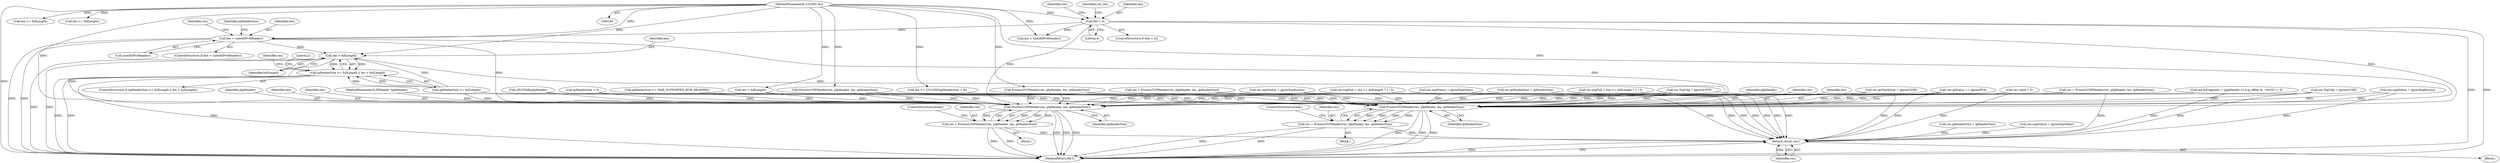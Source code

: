 digraph "1_kvm-guest-drivers-windows_723416fa4210b7464b28eab89cc76252e6193ac1_5@API" {
"1000157" [label="(Call,len < sizeof(IPv4Header))"];
"1000111" [label="(Call,len < 4)"];
"1000102" [label="(MethodParameterIn,ULONG len)"];
"1000226" [label="(Call,len < fullLength)"];
"1000222" [label="(Call,ipHeaderSize >= fullLength || len < fullLength)"];
"1000543" [label="(Call,ProcessTCPHeader(res, pIpHeader, len, ipHeaderSize))"];
"1000541" [label="(Call,res = ProcessTCPHeader(res, pIpHeader, len, ipHeaderSize))"];
"1000566" [label="(Return,return res;)"];
"1000553" [label="(Call,ProcessUDPHeader(res, pIpHeader, len, ipHeaderSize))"];
"1000551" [label="(Call,res = ProcessUDPHeader(res, pIpHeader, len, ipHeaderSize))"];
"1000344" [label="(Call,res.TcpUdp = ppresIsTCP)"];
"1000551" [label="(Call,res = ProcessUDPHeader(res, pIpHeader, len, ipHeaderSize))"];
"1000157" [label="(Call,len < sizeof(IPv4Header))"];
"1000540" [label="(Block,)"];
"1000542" [label="(Identifier,res)"];
"1000103" [label="(Block,)"];
"1000298" [label="(Call,res.ipCheckSum = ppresCSOK)"];
"1000554" [label="(Identifier,res)"];
"1000508" [label="(Call,res.ipStatus == ppresIPV4)"];
"1000543" [label="(Call,ProcessTCPHeader(res, pIpHeader, len, ipHeaderSize))"];
"1000263" [label="(Call,len < sizeof(IPv6Header))"];
"1000221" [label="(ControlStructure,if (ipHeaderSize >= fullLength || len < fullLength))"];
"1000146" [label="(Call,res.value = 0)"];
"1000227" [label="(Identifier,len)"];
"1000228" [label="(Identifier,fullLength)"];
"1000226" [label="(Call,len < fullLength)"];
"1000113" [label="(Literal,4)"];
"1000548" [label="(ControlStructure,break;)"];
"1000315" [label="(Call,len < fullLength)"];
"1000117" [label="(Identifier,res)"];
"1000393" [label="(Call,ProcessUDPHeader(res, pIpHeader, len, ipHeaderSize))"];
"1000545" [label="(Identifier,pIpHeader)"];
"1000488" [label="(Call,res.ipHeaderSize = ipHeaderSize)"];
"1000553" [label="(Call,ProcessUDPHeader(res, pIpHeader, len, ipHeaderSize))"];
"1000420" [label="(Call,(PUCHAR)pIpHeader)"];
"1000555" [label="(Identifier,pIpHeader)"];
"1000552" [label="(Identifier,res)"];
"1000391" [label="(Call,res = ProcessUDPHeader(res, pIpHeader, len, ipHeaderSize))"];
"1000510" [label="(Identifier,res)"];
"1000101" [label="(MethodParameterIn,IPHeader *pIpHeader)"];
"1000111" [label="(Call,len < 4)"];
"1000568" [label="(MethodReturn,RET)"];
"1000519" [label="(Call,res.IsFragment = (pIpHeader->v4.ip_offset & ~0xC0) != 0)"];
"1000566" [label="(Return,return res;)"];
"1000567" [label="(Identifier,res)"];
"1000376" [label="(Call,res.TcpUdp = ppresIsUDP)"];
"1000124" [label="(Identifier,ver_len)"];
"1000547" [label="(Identifier,ipHeaderSize)"];
"1000164" [label="(Identifier,res)"];
"1000361" [label="(Call,ProcessTCPHeader(res, pIpHeader, len, ipHeaderSize))"];
"1000231" [label="(Literal,2)"];
"1000112" [label="(Identifier,len)"];
"1000159" [label="(Call,sizeof(IPv4Header))"];
"1000339" [label="(Call,res.xxpStatus = ppresXxpKnown)"];
"1000541" [label="(Call,res = ProcessTCPHeader(res, pIpHeader, len, ipHeaderSize))"];
"1000544" [label="(Identifier,res)"];
"1000110" [label="(ControlStructure,if (len < 4))"];
"1000156" [label="(ControlStructure,if (len < sizeof(IPv4Header)))"];
"1000354" [label="(Call,len >= fullLength)"];
"1000546" [label="(Identifier,len)"];
"1000359" [label="(Call,res = ProcessTCPHeader(res, pIpHeader, len, ipHeaderSize))"];
"1000371" [label="(Call,res.xxpStatus = ppresXxpKnown)"];
"1000473" [label="(Call,ipHeaderSize <= MAX_SUPPORTED_IPV6_HEADERS)"];
"1000550" [label="(Block,)"];
"1000170" [label="(Identifier,ipHeaderSize)"];
"1000381" [label="(Call,res.xxpFull = len >= fullLength ? 1 : 0)"];
"1000560" [label="(Call,res.xxpStatus = ppresXxpOther)"];
"1000158" [label="(Identifier,len)"];
"1000460" [label="(Call,res.xxpStatus = ppresXxpOther)"];
"1000556" [label="(Identifier,len)"];
"1000222" [label="(Call,ipHeaderSize >= fullLength || len < fullLength)"];
"1000514" [label="(Call,res.ipHeaderSize = ipHeaderSize)"];
"1000349" [label="(Call,res.xxpFull = len >= fullLength ? 1 : 0)"];
"1000139" [label="(Call,ipHeaderSize = 0)"];
"1000557" [label="(Identifier,ipHeaderSize)"];
"1000223" [label="(Call,ipHeaderSize >= fullLength)"];
"1000386" [label="(Call,len >= fullLength)"];
"1000558" [label="(ControlStructure,break;)"];
"1000407" [label="(Call,len >= ((ULONG)ipHeaderSize + 8))"];
"1000102" [label="(MethodParameterIn,ULONG len)"];
"1000157" -> "1000156"  [label="AST: "];
"1000157" -> "1000159"  [label="CFG: "];
"1000158" -> "1000157"  [label="AST: "];
"1000159" -> "1000157"  [label="AST: "];
"1000164" -> "1000157"  [label="CFG: "];
"1000170" -> "1000157"  [label="CFG: "];
"1000157" -> "1000568"  [label="DDG: "];
"1000157" -> "1000568"  [label="DDG: "];
"1000111" -> "1000157"  [label="DDG: "];
"1000102" -> "1000157"  [label="DDG: "];
"1000157" -> "1000226"  [label="DDG: "];
"1000157" -> "1000543"  [label="DDG: "];
"1000157" -> "1000553"  [label="DDG: "];
"1000111" -> "1000110"  [label="AST: "];
"1000111" -> "1000113"  [label="CFG: "];
"1000112" -> "1000111"  [label="AST: "];
"1000113" -> "1000111"  [label="AST: "];
"1000117" -> "1000111"  [label="CFG: "];
"1000124" -> "1000111"  [label="CFG: "];
"1000111" -> "1000568"  [label="DDG: "];
"1000111" -> "1000568"  [label="DDG: "];
"1000102" -> "1000111"  [label="DDG: "];
"1000111" -> "1000263"  [label="DDG: "];
"1000111" -> "1000543"  [label="DDG: "];
"1000111" -> "1000553"  [label="DDG: "];
"1000102" -> "1000100"  [label="AST: "];
"1000102" -> "1000568"  [label="DDG: "];
"1000102" -> "1000226"  [label="DDG: "];
"1000102" -> "1000263"  [label="DDG: "];
"1000102" -> "1000315"  [label="DDG: "];
"1000102" -> "1000354"  [label="DDG: "];
"1000102" -> "1000361"  [label="DDG: "];
"1000102" -> "1000386"  [label="DDG: "];
"1000102" -> "1000393"  [label="DDG: "];
"1000102" -> "1000407"  [label="DDG: "];
"1000102" -> "1000543"  [label="DDG: "];
"1000102" -> "1000553"  [label="DDG: "];
"1000226" -> "1000222"  [label="AST: "];
"1000226" -> "1000228"  [label="CFG: "];
"1000227" -> "1000226"  [label="AST: "];
"1000228" -> "1000226"  [label="AST: "];
"1000222" -> "1000226"  [label="CFG: "];
"1000226" -> "1000568"  [label="DDG: "];
"1000226" -> "1000568"  [label="DDG: "];
"1000226" -> "1000222"  [label="DDG: "];
"1000226" -> "1000222"  [label="DDG: "];
"1000223" -> "1000226"  [label="DDG: "];
"1000226" -> "1000543"  [label="DDG: "];
"1000226" -> "1000553"  [label="DDG: "];
"1000222" -> "1000221"  [label="AST: "];
"1000222" -> "1000223"  [label="CFG: "];
"1000223" -> "1000222"  [label="AST: "];
"1000231" -> "1000222"  [label="CFG: "];
"1000510" -> "1000222"  [label="CFG: "];
"1000222" -> "1000568"  [label="DDG: "];
"1000222" -> "1000568"  [label="DDG: "];
"1000222" -> "1000568"  [label="DDG: "];
"1000223" -> "1000222"  [label="DDG: "];
"1000223" -> "1000222"  [label="DDG: "];
"1000543" -> "1000541"  [label="AST: "];
"1000543" -> "1000547"  [label="CFG: "];
"1000544" -> "1000543"  [label="AST: "];
"1000545" -> "1000543"  [label="AST: "];
"1000546" -> "1000543"  [label="AST: "];
"1000547" -> "1000543"  [label="AST: "];
"1000541" -> "1000543"  [label="CFG: "];
"1000543" -> "1000568"  [label="DDG: "];
"1000543" -> "1000568"  [label="DDG: "];
"1000543" -> "1000568"  [label="DDG: "];
"1000543" -> "1000541"  [label="DDG: "];
"1000543" -> "1000541"  [label="DDG: "];
"1000543" -> "1000541"  [label="DDG: "];
"1000543" -> "1000541"  [label="DDG: "];
"1000460" -> "1000543"  [label="DDG: "];
"1000376" -> "1000543"  [label="DDG: "];
"1000391" -> "1000543"  [label="DDG: "];
"1000298" -> "1000543"  [label="DDG: "];
"1000514" -> "1000543"  [label="DDG: "];
"1000349" -> "1000543"  [label="DDG: "];
"1000359" -> "1000543"  [label="DDG: "];
"1000371" -> "1000543"  [label="DDG: "];
"1000344" -> "1000543"  [label="DDG: "];
"1000146" -> "1000543"  [label="DDG: "];
"1000519" -> "1000543"  [label="DDG: "];
"1000508" -> "1000543"  [label="DDG: "];
"1000339" -> "1000543"  [label="DDG: "];
"1000381" -> "1000543"  [label="DDG: "];
"1000420" -> "1000543"  [label="DDG: "];
"1000361" -> "1000543"  [label="DDG: "];
"1000361" -> "1000543"  [label="DDG: "];
"1000393" -> "1000543"  [label="DDG: "];
"1000393" -> "1000543"  [label="DDG: "];
"1000101" -> "1000543"  [label="DDG: "];
"1000315" -> "1000543"  [label="DDG: "];
"1000407" -> "1000543"  [label="DDG: "];
"1000139" -> "1000543"  [label="DDG: "];
"1000473" -> "1000543"  [label="DDG: "];
"1000223" -> "1000543"  [label="DDG: "];
"1000541" -> "1000540"  [label="AST: "];
"1000542" -> "1000541"  [label="AST: "];
"1000548" -> "1000541"  [label="CFG: "];
"1000541" -> "1000568"  [label="DDG: "];
"1000541" -> "1000568"  [label="DDG: "];
"1000541" -> "1000566"  [label="DDG: "];
"1000566" -> "1000103"  [label="AST: "];
"1000566" -> "1000567"  [label="CFG: "];
"1000567" -> "1000566"  [label="AST: "];
"1000568" -> "1000566"  [label="CFG: "];
"1000566" -> "1000568"  [label="DDG: "];
"1000567" -> "1000566"  [label="DDG: "];
"1000460" -> "1000566"  [label="DDG: "];
"1000376" -> "1000566"  [label="DDG: "];
"1000488" -> "1000566"  [label="DDG: "];
"1000391" -> "1000566"  [label="DDG: "];
"1000298" -> "1000566"  [label="DDG: "];
"1000514" -> "1000566"  [label="DDG: "];
"1000349" -> "1000566"  [label="DDG: "];
"1000359" -> "1000566"  [label="DDG: "];
"1000371" -> "1000566"  [label="DDG: "];
"1000146" -> "1000566"  [label="DDG: "];
"1000560" -> "1000566"  [label="DDG: "];
"1000519" -> "1000566"  [label="DDG: "];
"1000508" -> "1000566"  [label="DDG: "];
"1000339" -> "1000566"  [label="DDG: "];
"1000381" -> "1000566"  [label="DDG: "];
"1000344" -> "1000566"  [label="DDG: "];
"1000551" -> "1000566"  [label="DDG: "];
"1000553" -> "1000551"  [label="AST: "];
"1000553" -> "1000557"  [label="CFG: "];
"1000554" -> "1000553"  [label="AST: "];
"1000555" -> "1000553"  [label="AST: "];
"1000556" -> "1000553"  [label="AST: "];
"1000557" -> "1000553"  [label="AST: "];
"1000551" -> "1000553"  [label="CFG: "];
"1000553" -> "1000568"  [label="DDG: "];
"1000553" -> "1000568"  [label="DDG: "];
"1000553" -> "1000568"  [label="DDG: "];
"1000553" -> "1000551"  [label="DDG: "];
"1000553" -> "1000551"  [label="DDG: "];
"1000553" -> "1000551"  [label="DDG: "];
"1000553" -> "1000551"  [label="DDG: "];
"1000460" -> "1000553"  [label="DDG: "];
"1000376" -> "1000553"  [label="DDG: "];
"1000391" -> "1000553"  [label="DDG: "];
"1000298" -> "1000553"  [label="DDG: "];
"1000514" -> "1000553"  [label="DDG: "];
"1000349" -> "1000553"  [label="DDG: "];
"1000359" -> "1000553"  [label="DDG: "];
"1000371" -> "1000553"  [label="DDG: "];
"1000344" -> "1000553"  [label="DDG: "];
"1000146" -> "1000553"  [label="DDG: "];
"1000519" -> "1000553"  [label="DDG: "];
"1000508" -> "1000553"  [label="DDG: "];
"1000339" -> "1000553"  [label="DDG: "];
"1000381" -> "1000553"  [label="DDG: "];
"1000420" -> "1000553"  [label="DDG: "];
"1000361" -> "1000553"  [label="DDG: "];
"1000361" -> "1000553"  [label="DDG: "];
"1000393" -> "1000553"  [label="DDG: "];
"1000393" -> "1000553"  [label="DDG: "];
"1000101" -> "1000553"  [label="DDG: "];
"1000315" -> "1000553"  [label="DDG: "];
"1000407" -> "1000553"  [label="DDG: "];
"1000139" -> "1000553"  [label="DDG: "];
"1000473" -> "1000553"  [label="DDG: "];
"1000223" -> "1000553"  [label="DDG: "];
"1000551" -> "1000550"  [label="AST: "];
"1000552" -> "1000551"  [label="AST: "];
"1000558" -> "1000551"  [label="CFG: "];
"1000551" -> "1000568"  [label="DDG: "];
"1000551" -> "1000568"  [label="DDG: "];
}
